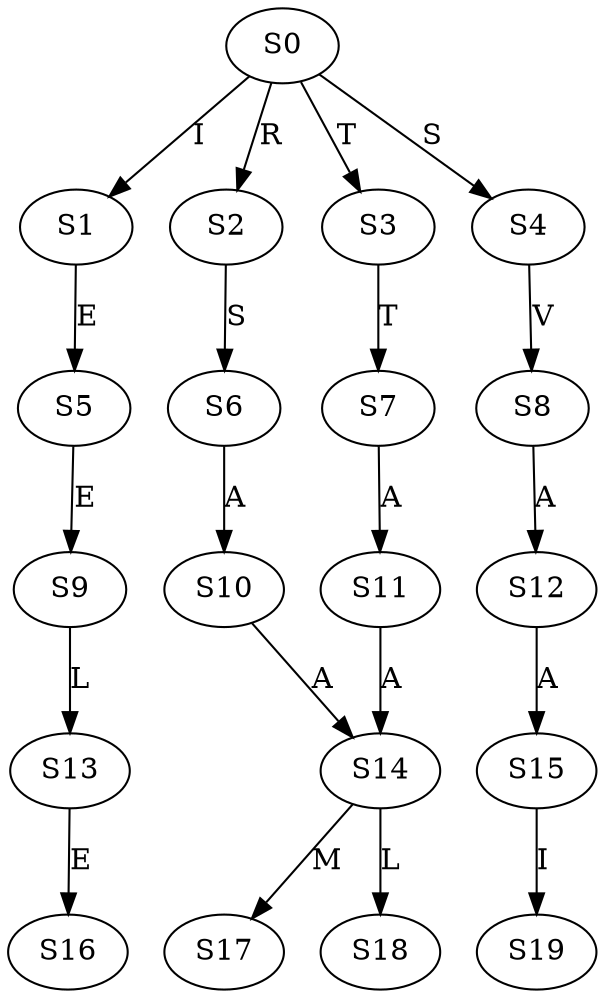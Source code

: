 strict digraph  {
	S0 -> S1 [ label = I ];
	S0 -> S2 [ label = R ];
	S0 -> S3 [ label = T ];
	S0 -> S4 [ label = S ];
	S1 -> S5 [ label = E ];
	S2 -> S6 [ label = S ];
	S3 -> S7 [ label = T ];
	S4 -> S8 [ label = V ];
	S5 -> S9 [ label = E ];
	S6 -> S10 [ label = A ];
	S7 -> S11 [ label = A ];
	S8 -> S12 [ label = A ];
	S9 -> S13 [ label = L ];
	S10 -> S14 [ label = A ];
	S11 -> S14 [ label = A ];
	S12 -> S15 [ label = A ];
	S13 -> S16 [ label = E ];
	S14 -> S17 [ label = M ];
	S14 -> S18 [ label = L ];
	S15 -> S19 [ label = I ];
}
